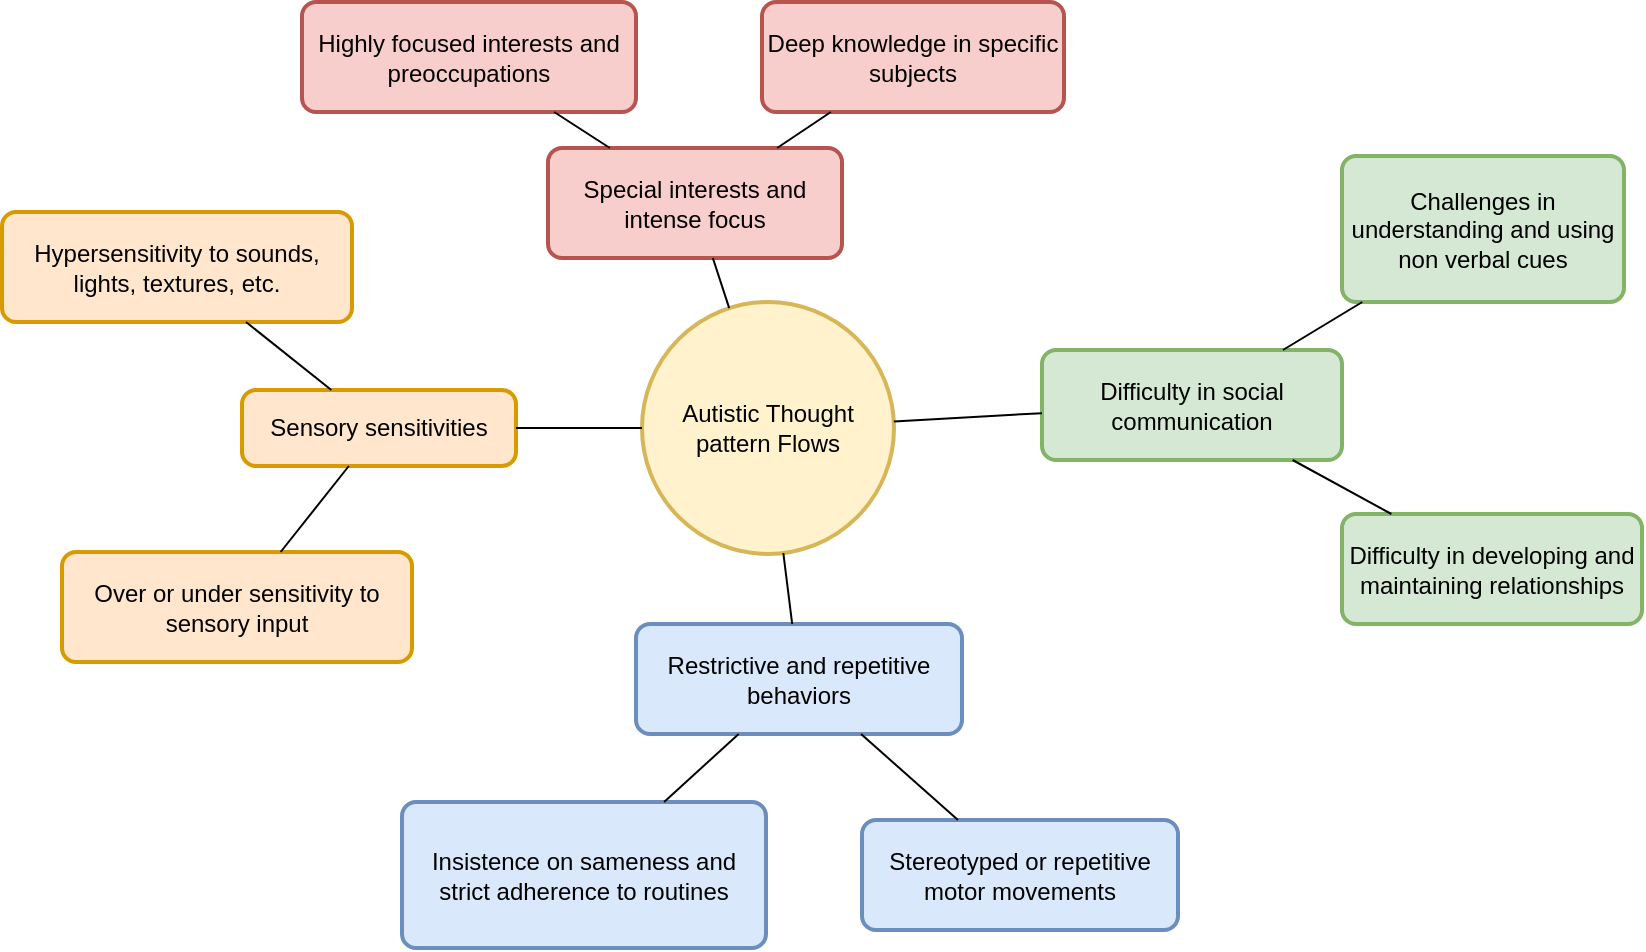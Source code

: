 <mxfile version="22.1.20" type="github">
  <diagram name="Page-1" id="HpePcDftgP1014YCnxiL">
    <mxGraphModel dx="1434" dy="772" grid="1" gridSize="10" guides="1" tooltips="1" connect="1" arrows="1" fold="1" page="1" pageScale="1" pageWidth="1100" pageHeight="850" math="0" shadow="0">
      <root>
        <mxCell id="0" />
        <mxCell id="1" parent="0" />
        <mxCell id="2" value="Autistic Thought pattern Flows" style="ellipse;aspect=fixed;strokeWidth=2;whiteSpace=wrap;fillColor=#fff2cc;strokeColor=#d6b656;" parent="1" vertex="1">
          <mxGeometry x="430" y="175" width="126" height="126" as="geometry" />
        </mxCell>
        <mxCell id="3" value="Difficulty in social communication" style="rounded=1;absoluteArcSize=1;arcSize=14;whiteSpace=wrap;strokeWidth=2;fillColor=#d5e8d4;strokeColor=#82b366;" parent="1" vertex="1">
          <mxGeometry x="630" y="199" width="150" height="55" as="geometry" />
        </mxCell>
        <mxCell id="4" value="Challenges in understanding and using non verbal cues" style="rounded=1;absoluteArcSize=1;arcSize=14;whiteSpace=wrap;strokeWidth=2;fillColor=#d5e8d4;strokeColor=#82b366;" parent="1" vertex="1">
          <mxGeometry x="780" y="102" width="141" height="73" as="geometry" />
        </mxCell>
        <mxCell id="5" value="Difficulty in developing and maintaining relationships" style="rounded=1;absoluteArcSize=1;arcSize=14;whiteSpace=wrap;strokeWidth=2;fillColor=#d5e8d4;strokeColor=#82b366;" parent="1" vertex="1">
          <mxGeometry x="780" y="281" width="150" height="55" as="geometry" />
        </mxCell>
        <mxCell id="6" value="Restrictive and repetitive behaviors" style="rounded=1;absoluteArcSize=1;arcSize=14;whiteSpace=wrap;strokeWidth=2;fillColor=#dae8fc;strokeColor=#6c8ebf;" parent="1" vertex="1">
          <mxGeometry x="427" y="336" width="163" height="55" as="geometry" />
        </mxCell>
        <mxCell id="7" value="Stereotyped or repetitive motor movements" style="rounded=1;absoluteArcSize=1;arcSize=14;whiteSpace=wrap;strokeWidth=2;fillColor=#dae8fc;strokeColor=#6c8ebf;" parent="1" vertex="1">
          <mxGeometry x="540" y="434" width="158" height="55" as="geometry" />
        </mxCell>
        <mxCell id="8" value="Insistence on sameness and strict adherence to routines" style="rounded=1;absoluteArcSize=1;arcSize=14;whiteSpace=wrap;strokeWidth=2;fillColor=#dae8fc;strokeColor=#6c8ebf;" parent="1" vertex="1">
          <mxGeometry x="310" y="425" width="182" height="73" as="geometry" />
        </mxCell>
        <mxCell id="9" value="Sensory sensitivities" style="rounded=1;absoluteArcSize=1;arcSize=14;whiteSpace=wrap;strokeWidth=2;fillColor=#ffe6cc;strokeColor=#d79b00;" parent="1" vertex="1">
          <mxGeometry x="230" y="219" width="137" height="38" as="geometry" />
        </mxCell>
        <mxCell id="10" value="Over or under sensitivity to sensory input" style="rounded=1;absoluteArcSize=1;arcSize=14;whiteSpace=wrap;strokeWidth=2;fillColor=#ffe6cc;strokeColor=#d79b00;" parent="1" vertex="1">
          <mxGeometry x="140" y="300" width="175" height="55" as="geometry" />
        </mxCell>
        <mxCell id="11" value="Hypersensitivity to sounds, lights, textures, etc." style="rounded=1;absoluteArcSize=1;arcSize=14;whiteSpace=wrap;strokeWidth=2;fillColor=#ffe6cc;strokeColor=#d79b00;" parent="1" vertex="1">
          <mxGeometry x="110" y="130" width="175" height="55" as="geometry" />
        </mxCell>
        <mxCell id="12" value="Special interests and intense focus" style="rounded=1;absoluteArcSize=1;arcSize=14;whiteSpace=wrap;strokeWidth=2;fillColor=#f8cecc;strokeColor=#b85450;" parent="1" vertex="1">
          <mxGeometry x="383" y="98" width="147" height="55" as="geometry" />
        </mxCell>
        <mxCell id="13" value="Highly focused interests and preoccupations" style="rounded=1;absoluteArcSize=1;arcSize=14;whiteSpace=wrap;strokeWidth=2;fillColor=#f8cecc;strokeColor=#b85450;" parent="1" vertex="1">
          <mxGeometry x="260" y="25" width="167" height="55" as="geometry" />
        </mxCell>
        <mxCell id="14" value="Deep knowledge in specific subjects" style="rounded=1;absoluteArcSize=1;arcSize=14;whiteSpace=wrap;strokeWidth=2;fillColor=#f8cecc;strokeColor=#b85450;" parent="1" vertex="1">
          <mxGeometry x="490" y="25" width="151" height="55" as="geometry" />
        </mxCell>
        <mxCell id="15" style="endArrow=none" parent="1" source="2" target="3" edge="1">
          <mxGeometry relative="1" as="geometry" />
        </mxCell>
        <mxCell id="16" style="endArrow=none" parent="1" source="2" target="6" edge="1">
          <mxGeometry relative="1" as="geometry" />
        </mxCell>
        <mxCell id="17" style="endArrow=none" parent="1" source="2" target="9" edge="1">
          <mxGeometry relative="1" as="geometry" />
        </mxCell>
        <mxCell id="18" style="endArrow=none" parent="1" source="2" target="12" edge="1">
          <mxGeometry relative="1" as="geometry" />
        </mxCell>
        <mxCell id="19" style="endArrow=none" parent="1" source="3" target="4" edge="1">
          <mxGeometry relative="1" as="geometry" />
        </mxCell>
        <mxCell id="20" style="endArrow=none" parent="1" source="3" target="5" edge="1">
          <mxGeometry relative="1" as="geometry" />
        </mxCell>
        <mxCell id="21" style="endArrow=none" parent="1" source="6" target="7" edge="1">
          <mxGeometry relative="1" as="geometry" />
        </mxCell>
        <mxCell id="22" style="endArrow=none" parent="1" source="6" target="8" edge="1">
          <mxGeometry relative="1" as="geometry" />
        </mxCell>
        <mxCell id="23" style="endArrow=none" parent="1" source="9" target="10" edge="1">
          <mxGeometry relative="1" as="geometry" />
        </mxCell>
        <mxCell id="24" style="endArrow=none" parent="1" source="9" target="11" edge="1">
          <mxGeometry relative="1" as="geometry" />
        </mxCell>
        <mxCell id="25" style="endArrow=none" parent="1" source="12" target="13" edge="1">
          <mxGeometry relative="1" as="geometry" />
        </mxCell>
        <mxCell id="26" style="endArrow=none" parent="1" source="12" target="14" edge="1">
          <mxGeometry relative="1" as="geometry" />
        </mxCell>
      </root>
    </mxGraphModel>
  </diagram>
</mxfile>
